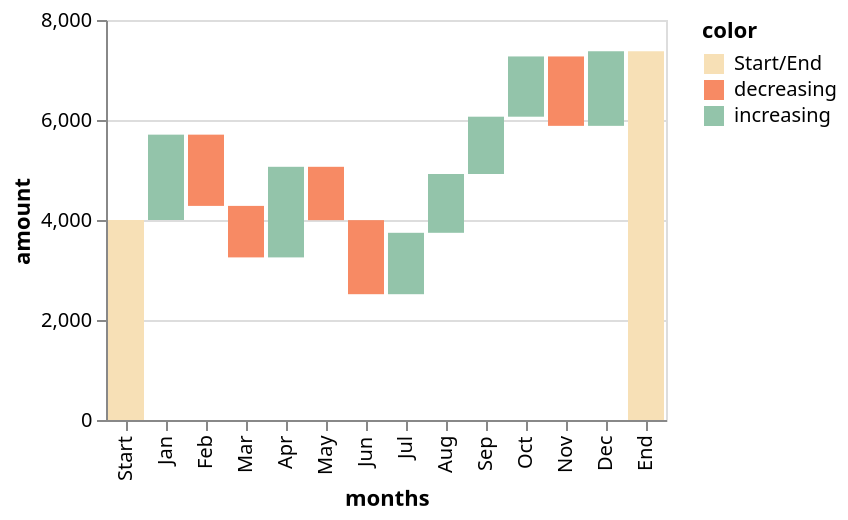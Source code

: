 {
  "$schema": "https://vega.github.io/schema/vega-lite/v2.json",
  "data": {
    "values": [
      {"label": "Start", "amount": 4000, "order": 1},
      {"label": "Jan", "amount": 1707, "order": 2},
      {"label": "Feb", "amount": -1425, "order": 3},
      {"label": "Mar", "amount": -1030, "order": 4},
      {"label": "Apr", "amount": 1812, "order": 5},
      {"label": "May", "amount": -1067, "order": 6},
      {"label": "Jun", "amount": -1481, "order": 7},
      {"label": "Jul", "amount": 1228, "order": 8},
      {"label": "Aug", "amount": 1176, "order": 9},
      {"label": "Sep", "amount": 1146, "order": 10},
      {"label": "Oct", "amount": 1205, "order": 11},
      {"label": "Nov", "amount": -1388, "order": 12},
      {"label": "Dec", "amount": 1492, "order": 13},
      {"label": "End", "amount": 0, "order": 14}
    ]
  },
  "transform": [
    {
      "window": [{"op": "sum", "field": "amount", "as": "sum"}],
      "sort": [{"field": "order", "order": "ascending"}]
    },
    {
      "calculate": "datum.label == 'End' ? 0 : datum.sum - datum.amount",
      "as": "last"
    },
    {
      "calculate": "datum.label == 'End' ? datum.sum : datum.amount",
      "as": "amount"
    },
    {
      "calculate": "datum.label == 'End' || datum.label == 'Start' ? 'Start/End' : datum.amount >= 0 ? 'increasing' : 'decreasing'",
      "as": "color"
    },
    {"calculate": "datum.sum - 100", "as": "bottomline"}
  ],
  "layer": [
    {
      "mark": "bar",
      "encoding": {
        "y": {
          "field": "last",
          "type": "quantitative",
          "axis": {"title": "amount"}
        },
        "y2": {
          "field": "sum",
          "type": "quantitative"
        },
        "x": {
          "field": "label",
          "type": "ordinal",
          "sort": {"field": "order"},
          "axis": {"title": "months"}
        },
        "color": {
          "field": "color",
          "type": "nominal",
          "scale": {"range": ["#f7e0b6", "#f78a64", "#93c4aa"]}
        }
      }
    }
  ]
}